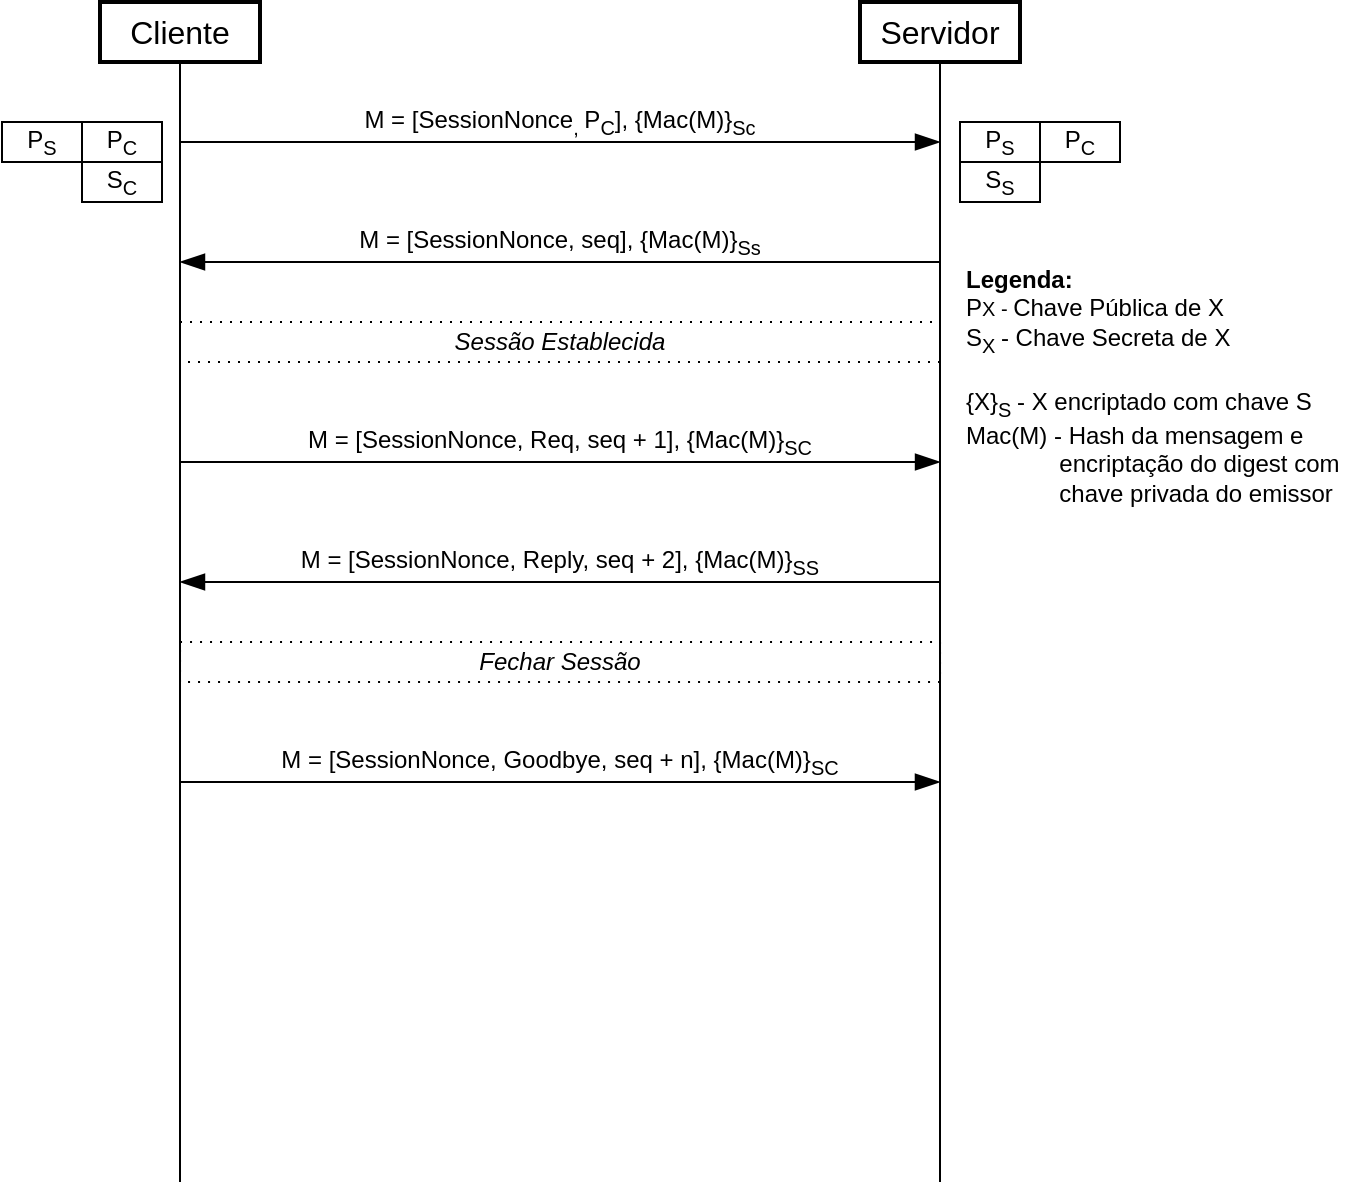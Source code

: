 <mxfile version="12.9.6" type="device"><diagram id="vlnHwCTSwjLizQ95cQI6" name="Page-1"><mxGraphModel dx="789" dy="418" grid="0" gridSize="10" guides="0" tooltips="1" connect="1" arrows="1" fold="1" page="1" pageScale="1" pageWidth="850" pageHeight="1100" math="0" shadow="0"><root><mxCell id="0"/><mxCell id="1" parent="0"/><mxCell id="6i3elXzNJEvNFYUqDO2z-3" value="" style="endArrow=none;html=1;entryX=0.5;entryY=1;entryDx=0;entryDy=0;endFill=0;strokeWidth=1;targetPerimeterSpacing=0;endSize=10;" parent="1" edge="1"><mxGeometry width="50" height="50" relative="1" as="geometry"><mxPoint x="160" y="880" as="sourcePoint"/><mxPoint x="160" y="320" as="targetPoint"/></mxGeometry></mxCell><mxCell id="6i3elXzNJEvNFYUqDO2z-4" value="" style="endArrow=none;html=1;entryX=0.5;entryY=1;entryDx=0;entryDy=0;endFill=0;strokeWidth=1;targetPerimeterSpacing=0;endSize=10;" parent="1" edge="1"><mxGeometry width="50" height="50" relative="1" as="geometry"><mxPoint x="540" y="880" as="sourcePoint"/><mxPoint x="540" y="320" as="targetPoint"/></mxGeometry></mxCell><mxCell id="6i3elXzNJEvNFYUqDO2z-5" value="P&lt;sub&gt;S&lt;/sub&gt;" style="text;html=1;strokeColor=#000000;fillColor=none;align=center;verticalAlign=middle;whiteSpace=wrap;rounded=0;" parent="1" vertex="1"><mxGeometry x="550" y="350" width="40" height="20" as="geometry"/></mxCell><mxCell id="6i3elXzNJEvNFYUqDO2z-7" value="P&lt;sub&gt;C&lt;/sub&gt;" style="text;html=1;strokeColor=#000000;fillColor=none;align=center;verticalAlign=middle;whiteSpace=wrap;rounded=0;" parent="1" vertex="1"><mxGeometry x="590" y="350" width="40" height="20" as="geometry"/></mxCell><mxCell id="6i3elXzNJEvNFYUqDO2z-8" value="P&lt;sub&gt;S&lt;/sub&gt;" style="text;html=1;strokeColor=#000000;fillColor=none;align=center;verticalAlign=middle;whiteSpace=wrap;rounded=0;" parent="1" vertex="1"><mxGeometry x="71" y="350" width="40" height="20" as="geometry"/></mxCell><mxCell id="6i3elXzNJEvNFYUqDO2z-9" value="P&lt;sub&gt;C&lt;/sub&gt;" style="text;html=1;strokeColor=#000000;fillColor=none;align=center;verticalAlign=middle;whiteSpace=wrap;rounded=0;" parent="1" vertex="1"><mxGeometry x="111" y="350" width="40" height="20" as="geometry"/></mxCell><mxCell id="6i3elXzNJEvNFYUqDO2z-10" value="S&lt;sub&gt;C&lt;/sub&gt;" style="text;html=1;strokeColor=#000000;fillColor=none;align=center;verticalAlign=middle;whiteSpace=wrap;rounded=0;" parent="1" vertex="1"><mxGeometry x="111" y="370" width="40" height="20" as="geometry"/></mxCell><mxCell id="6i3elXzNJEvNFYUqDO2z-11" value="S&lt;sub&gt;S&lt;/sub&gt;" style="text;html=1;strokeColor=#000000;fillColor=none;align=center;verticalAlign=middle;whiteSpace=wrap;rounded=0;" parent="1" vertex="1"><mxGeometry x="550" y="370" width="40" height="20" as="geometry"/></mxCell><mxCell id="6i3elXzNJEvNFYUqDO2z-12" value="" style="endArrow=blockThin;html=1;entryX=1;entryY=1;entryDx=0;entryDy=0;endFill=1;strokeWidth=1;targetPerimeterSpacing=0;endSize=10;" parent="1" edge="1" target="P5Y6xQkYIX_ayvG6Gcqc-6"><mxGeometry width="50" height="50" relative="1" as="geometry"><mxPoint x="160" y="360" as="sourcePoint"/><mxPoint x="640" y="360" as="targetPoint"/></mxGeometry></mxCell><mxCell id="6i3elXzNJEvNFYUqDO2z-13" value="" style="endArrow=blockThin;html=1;endFill=1;strokeWidth=1;targetPerimeterSpacing=0;endSize=10;" parent="1" edge="1"><mxGeometry width="50" height="50" relative="1" as="geometry"><mxPoint x="540" y="420" as="sourcePoint"/><mxPoint x="160" y="420" as="targetPoint"/></mxGeometry></mxCell><mxCell id="6i3elXzNJEvNFYUqDO2z-16" value="" style="endArrow=blockThin;html=1;entryX=1;entryY=1;entryDx=0;entryDy=0;endFill=1;strokeWidth=1;targetPerimeterSpacing=0;endSize=10;" parent="1" edge="1" target="P5Y6xQkYIX_ayvG6Gcqc-47"><mxGeometry width="50" height="50" relative="1" as="geometry"><mxPoint x="159.98" y="520" as="sourcePoint"/><mxPoint x="639.99" y="520" as="targetPoint"/></mxGeometry></mxCell><mxCell id="6i3elXzNJEvNFYUqDO2z-17" value="" style="endArrow=blockThin;html=1;exitX=1;exitY=1;exitDx=0;exitDy=0;endFill=1;strokeWidth=1;targetPerimeterSpacing=0;endSize=10;" parent="1" edge="1" source="P5Y6xQkYIX_ayvG6Gcqc-49"><mxGeometry width="50" height="50" relative="1" as="geometry"><mxPoint x="639.99" y="580" as="sourcePoint"/><mxPoint x="160" y="580" as="targetPoint"/></mxGeometry></mxCell><mxCell id="P5Y6xQkYIX_ayvG6Gcqc-6" value="M = [SessionNonce&lt;sub&gt;, &lt;/sub&gt;P&lt;sub&gt;C&lt;/sub&gt;], {Mac(M)}&lt;sub&gt;Sc &lt;/sub&gt;&lt;br&gt;&lt;sup&gt;&lt;/sup&gt;" style="text;html=1;strokeColor=none;fillColor=none;align=center;verticalAlign=middle;whiteSpace=wrap;rounded=0;rotation=0;" parent="1" vertex="1"><mxGeometry x="160" y="340" width="380" height="20" as="geometry"/></mxCell><mxCell id="P5Y6xQkYIX_ayvG6Gcqc-9" value="M = [SessionNonce, seq], {Mac(M)}&lt;sub&gt;Ss&lt;/sub&gt;&lt;br&gt;&lt;sub&gt;&lt;/sub&gt;" style="text;html=1;strokeColor=none;fillColor=none;align=center;verticalAlign=middle;whiteSpace=wrap;rounded=0;rotation=0;" parent="1" vertex="1"><mxGeometry x="160" y="400" width="380" height="20" as="geometry"/></mxCell><mxCell id="P5Y6xQkYIX_ayvG6Gcqc-47" value="M = [SessionNonce, Req, seq + 1], {Mac(M)}&lt;sub&gt;SC&lt;/sub&gt;" style="text;html=1;strokeColor=none;fillColor=none;align=center;verticalAlign=middle;whiteSpace=wrap;rounded=0;rotation=0;" parent="1" vertex="1"><mxGeometry x="160.02" y="500" width="380" height="20" as="geometry"/></mxCell><mxCell id="P5Y6xQkYIX_ayvG6Gcqc-49" value="M = [SessionNonce, Reply, seq + 2], {Mac(M)}&lt;sub&gt;SS&lt;/sub&gt;" style="text;html=1;strokeColor=none;fillColor=none;align=center;verticalAlign=middle;whiteSpace=wrap;rounded=0;rotation=0;" parent="1" vertex="1"><mxGeometry x="160" y="560" width="380" height="20" as="geometry"/></mxCell><mxCell id="CBtLZJps3JJLVHlW8cVL-9" value="" style="endArrow=blockThin;html=1;entryX=1;entryY=1;entryDx=0;entryDy=0;endFill=1;strokeWidth=1;targetPerimeterSpacing=0;endSize=10;" parent="1" target="CBtLZJps3JJLVHlW8cVL-11" edge="1"><mxGeometry width="50" height="50" relative="1" as="geometry"><mxPoint x="160" y="680" as="sourcePoint"/><mxPoint x="630" y="680" as="targetPoint"/></mxGeometry></mxCell><mxCell id="CBtLZJps3JJLVHlW8cVL-11" value="M = [SessionNonce, Goodbye, seq + n], {Mac(M)}&lt;sub&gt;SC&lt;/sub&gt;" style="text;html=1;strokeColor=none;fillColor=none;align=center;verticalAlign=middle;whiteSpace=wrap;rounded=0;rotation=0;" parent="1" vertex="1"><mxGeometry x="160" y="660" width="379.98" height="20" as="geometry"/></mxCell><mxCell id="wMmJoz-A8fTSXgMuitev-5" value="&lt;i&gt;Sessão Establecida&lt;/i&gt;" style="text;html=1;strokeColor=#000000;fillColor=none;align=center;verticalAlign=middle;whiteSpace=wrap;rounded=0;dashed=1;dashPattern=1 4;" parent="1" vertex="1"><mxGeometry x="160" y="450" width="380" height="20" as="geometry"/></mxCell><mxCell id="wMmJoz-A8fTSXgMuitev-6" value="&lt;div&gt;&lt;i&gt;Fechar Sessão&lt;/i&gt;&lt;/div&gt;" style="text;html=1;strokeColor=#000000;fillColor=none;align=center;verticalAlign=middle;whiteSpace=wrap;rounded=0;dashed=1;dashPattern=1 4;" parent="1" vertex="1"><mxGeometry x="160.02" y="610" width="380" height="20" as="geometry"/></mxCell><mxCell id="c4VxPTMFJLzUX_uzeELi-2" value="&lt;font style=&quot;font-size: 16px&quot;&gt;Servidor&lt;/font&gt;" style="rounded=0;whiteSpace=wrap;html=1;strokeColor=#000000;strokeWidth=2;" vertex="1" parent="1"><mxGeometry x="500" y="290" width="80" height="30" as="geometry"/></mxCell><mxCell id="c4VxPTMFJLzUX_uzeELi-3" value="&lt;font style=&quot;font-size: 16px&quot;&gt;Cliente&lt;/font&gt;" style="rounded=0;whiteSpace=wrap;html=1;strokeColor=#000000;strokeWidth=2;" vertex="1" parent="1"><mxGeometry x="120.0" y="290" width="80" height="30" as="geometry"/></mxCell><mxCell id="c4VxPTMFJLzUX_uzeELi-4" value="&lt;font style=&quot;font-size: 12px&quot;&gt;&lt;b&gt;Legenda:&lt;/b&gt;&lt;br&gt;P&lt;/font&gt;&lt;font style=&quot;font-size: 10px&quot;&gt;X -&amp;nbsp;&lt;/font&gt;&lt;font&gt;Chave Pública de X&lt;br&gt;S&lt;sub&gt;X &lt;/sub&gt;- Chave Secreta de X&lt;br&gt;&lt;br&gt;{X}&lt;sub&gt;S &lt;/sub&gt;-&amp;nbsp;X encriptado com chave S&lt;br&gt;Mac(M) - Hash da mensagem e&lt;br&gt;&amp;nbsp; &amp;nbsp; &amp;nbsp; &amp;nbsp; &amp;nbsp; &amp;nbsp; &amp;nbsp; encriptação do digest com&lt;br&gt;&amp;nbsp; &amp;nbsp; &amp;nbsp; &amp;nbsp; &amp;nbsp; &amp;nbsp; &amp;nbsp; chave privada do emissor&amp;nbsp;&lt;br&gt;&lt;/font&gt;" style="text;html=1;align=left;verticalAlign=middle;resizable=0;points=[];autosize=1;" vertex="1" parent="1"><mxGeometry x="551" y="419" width="197" height="126" as="geometry"/></mxCell></root></mxGraphModel></diagram></mxfile>